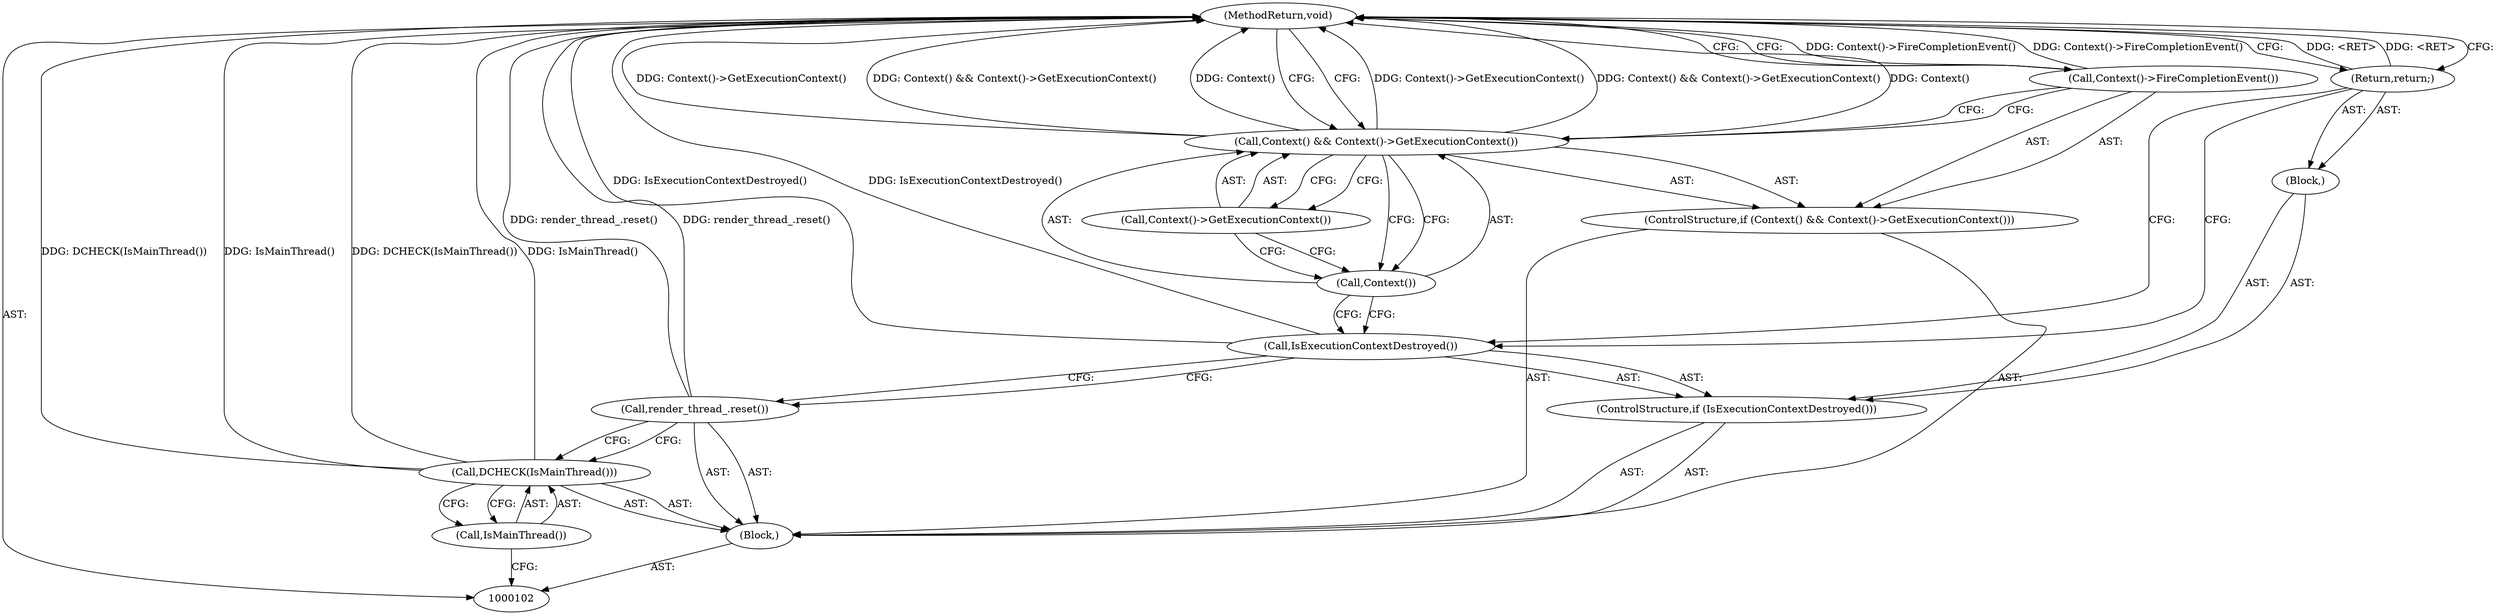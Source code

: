 digraph "0_Chrome_e3af3e7e4ff664d70d04b64e0a1890c259cf90f5_0" {
"1000116" [label="(MethodReturn,void)"];
"1000103" [label="(Block,)"];
"1000114" [label="(Call,Context()->GetExecutionContext())"];
"1000111" [label="(ControlStructure,if (Context() && Context()->GetExecutionContext()))"];
"1000112" [label="(Call,Context() && Context()->GetExecutionContext())"];
"1000113" [label="(Call,Context())"];
"1000115" [label="(Call,Context()->FireCompletionEvent())"];
"1000104" [label="(Call,DCHECK(IsMainThread()))"];
"1000105" [label="(Call,IsMainThread())"];
"1000106" [label="(Call,render_thread_.reset())"];
"1000107" [label="(ControlStructure,if (IsExecutionContextDestroyed()))"];
"1000109" [label="(Block,)"];
"1000108" [label="(Call,IsExecutionContextDestroyed())"];
"1000110" [label="(Return,return;)"];
"1000116" -> "1000102"  [label="AST: "];
"1000116" -> "1000110"  [label="CFG: "];
"1000116" -> "1000115"  [label="CFG: "];
"1000116" -> "1000112"  [label="CFG: "];
"1000108" -> "1000116"  [label="DDG: IsExecutionContextDestroyed()"];
"1000104" -> "1000116"  [label="DDG: DCHECK(IsMainThread())"];
"1000104" -> "1000116"  [label="DDG: IsMainThread()"];
"1000112" -> "1000116"  [label="DDG: Context()->GetExecutionContext()"];
"1000112" -> "1000116"  [label="DDG: Context() && Context()->GetExecutionContext()"];
"1000112" -> "1000116"  [label="DDG: Context()"];
"1000115" -> "1000116"  [label="DDG: Context()->FireCompletionEvent()"];
"1000106" -> "1000116"  [label="DDG: render_thread_.reset()"];
"1000110" -> "1000116"  [label="DDG: <RET>"];
"1000103" -> "1000102"  [label="AST: "];
"1000104" -> "1000103"  [label="AST: "];
"1000106" -> "1000103"  [label="AST: "];
"1000107" -> "1000103"  [label="AST: "];
"1000111" -> "1000103"  [label="AST: "];
"1000114" -> "1000112"  [label="AST: "];
"1000114" -> "1000113"  [label="CFG: "];
"1000112" -> "1000114"  [label="CFG: "];
"1000111" -> "1000103"  [label="AST: "];
"1000112" -> "1000111"  [label="AST: "];
"1000115" -> "1000111"  [label="AST: "];
"1000112" -> "1000111"  [label="AST: "];
"1000112" -> "1000113"  [label="CFG: "];
"1000112" -> "1000114"  [label="CFG: "];
"1000113" -> "1000112"  [label="AST: "];
"1000114" -> "1000112"  [label="AST: "];
"1000115" -> "1000112"  [label="CFG: "];
"1000116" -> "1000112"  [label="CFG: "];
"1000112" -> "1000116"  [label="DDG: Context()->GetExecutionContext()"];
"1000112" -> "1000116"  [label="DDG: Context() && Context()->GetExecutionContext()"];
"1000112" -> "1000116"  [label="DDG: Context()"];
"1000113" -> "1000112"  [label="AST: "];
"1000113" -> "1000108"  [label="CFG: "];
"1000114" -> "1000113"  [label="CFG: "];
"1000112" -> "1000113"  [label="CFG: "];
"1000115" -> "1000111"  [label="AST: "];
"1000115" -> "1000112"  [label="CFG: "];
"1000116" -> "1000115"  [label="CFG: "];
"1000115" -> "1000116"  [label="DDG: Context()->FireCompletionEvent()"];
"1000104" -> "1000103"  [label="AST: "];
"1000104" -> "1000105"  [label="CFG: "];
"1000105" -> "1000104"  [label="AST: "];
"1000106" -> "1000104"  [label="CFG: "];
"1000104" -> "1000116"  [label="DDG: DCHECK(IsMainThread())"];
"1000104" -> "1000116"  [label="DDG: IsMainThread()"];
"1000105" -> "1000104"  [label="AST: "];
"1000105" -> "1000102"  [label="CFG: "];
"1000104" -> "1000105"  [label="CFG: "];
"1000106" -> "1000103"  [label="AST: "];
"1000106" -> "1000104"  [label="CFG: "];
"1000108" -> "1000106"  [label="CFG: "];
"1000106" -> "1000116"  [label="DDG: render_thread_.reset()"];
"1000107" -> "1000103"  [label="AST: "];
"1000108" -> "1000107"  [label="AST: "];
"1000109" -> "1000107"  [label="AST: "];
"1000109" -> "1000107"  [label="AST: "];
"1000110" -> "1000109"  [label="AST: "];
"1000108" -> "1000107"  [label="AST: "];
"1000108" -> "1000106"  [label="CFG: "];
"1000110" -> "1000108"  [label="CFG: "];
"1000113" -> "1000108"  [label="CFG: "];
"1000108" -> "1000116"  [label="DDG: IsExecutionContextDestroyed()"];
"1000110" -> "1000109"  [label="AST: "];
"1000110" -> "1000108"  [label="CFG: "];
"1000116" -> "1000110"  [label="CFG: "];
"1000110" -> "1000116"  [label="DDG: <RET>"];
}
